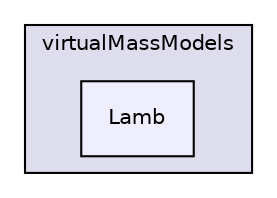 digraph "applications/solvers/multiphase/twoPhaseEulerFoam/interfacialModels/virtualMassModels/Lamb" {
  bgcolor=transparent;
  compound=true
  node [ fontsize="10", fontname="Helvetica"];
  edge [ labelfontsize="10", labelfontname="Helvetica"];
  subgraph clusterdir_c7c4cf1da3e2c897dbb17eca239ee974 {
    graph [ bgcolor="#ddddee", pencolor="black", label="virtualMassModels" fontname="Helvetica", fontsize="10", URL="dir_c7c4cf1da3e2c897dbb17eca239ee974.html"]
  dir_8857fa59b76960d19fd98889bff65706 [shape=box, label="Lamb", style="filled", fillcolor="#eeeeff", pencolor="black", URL="dir_8857fa59b76960d19fd98889bff65706.html"];
  }
}
